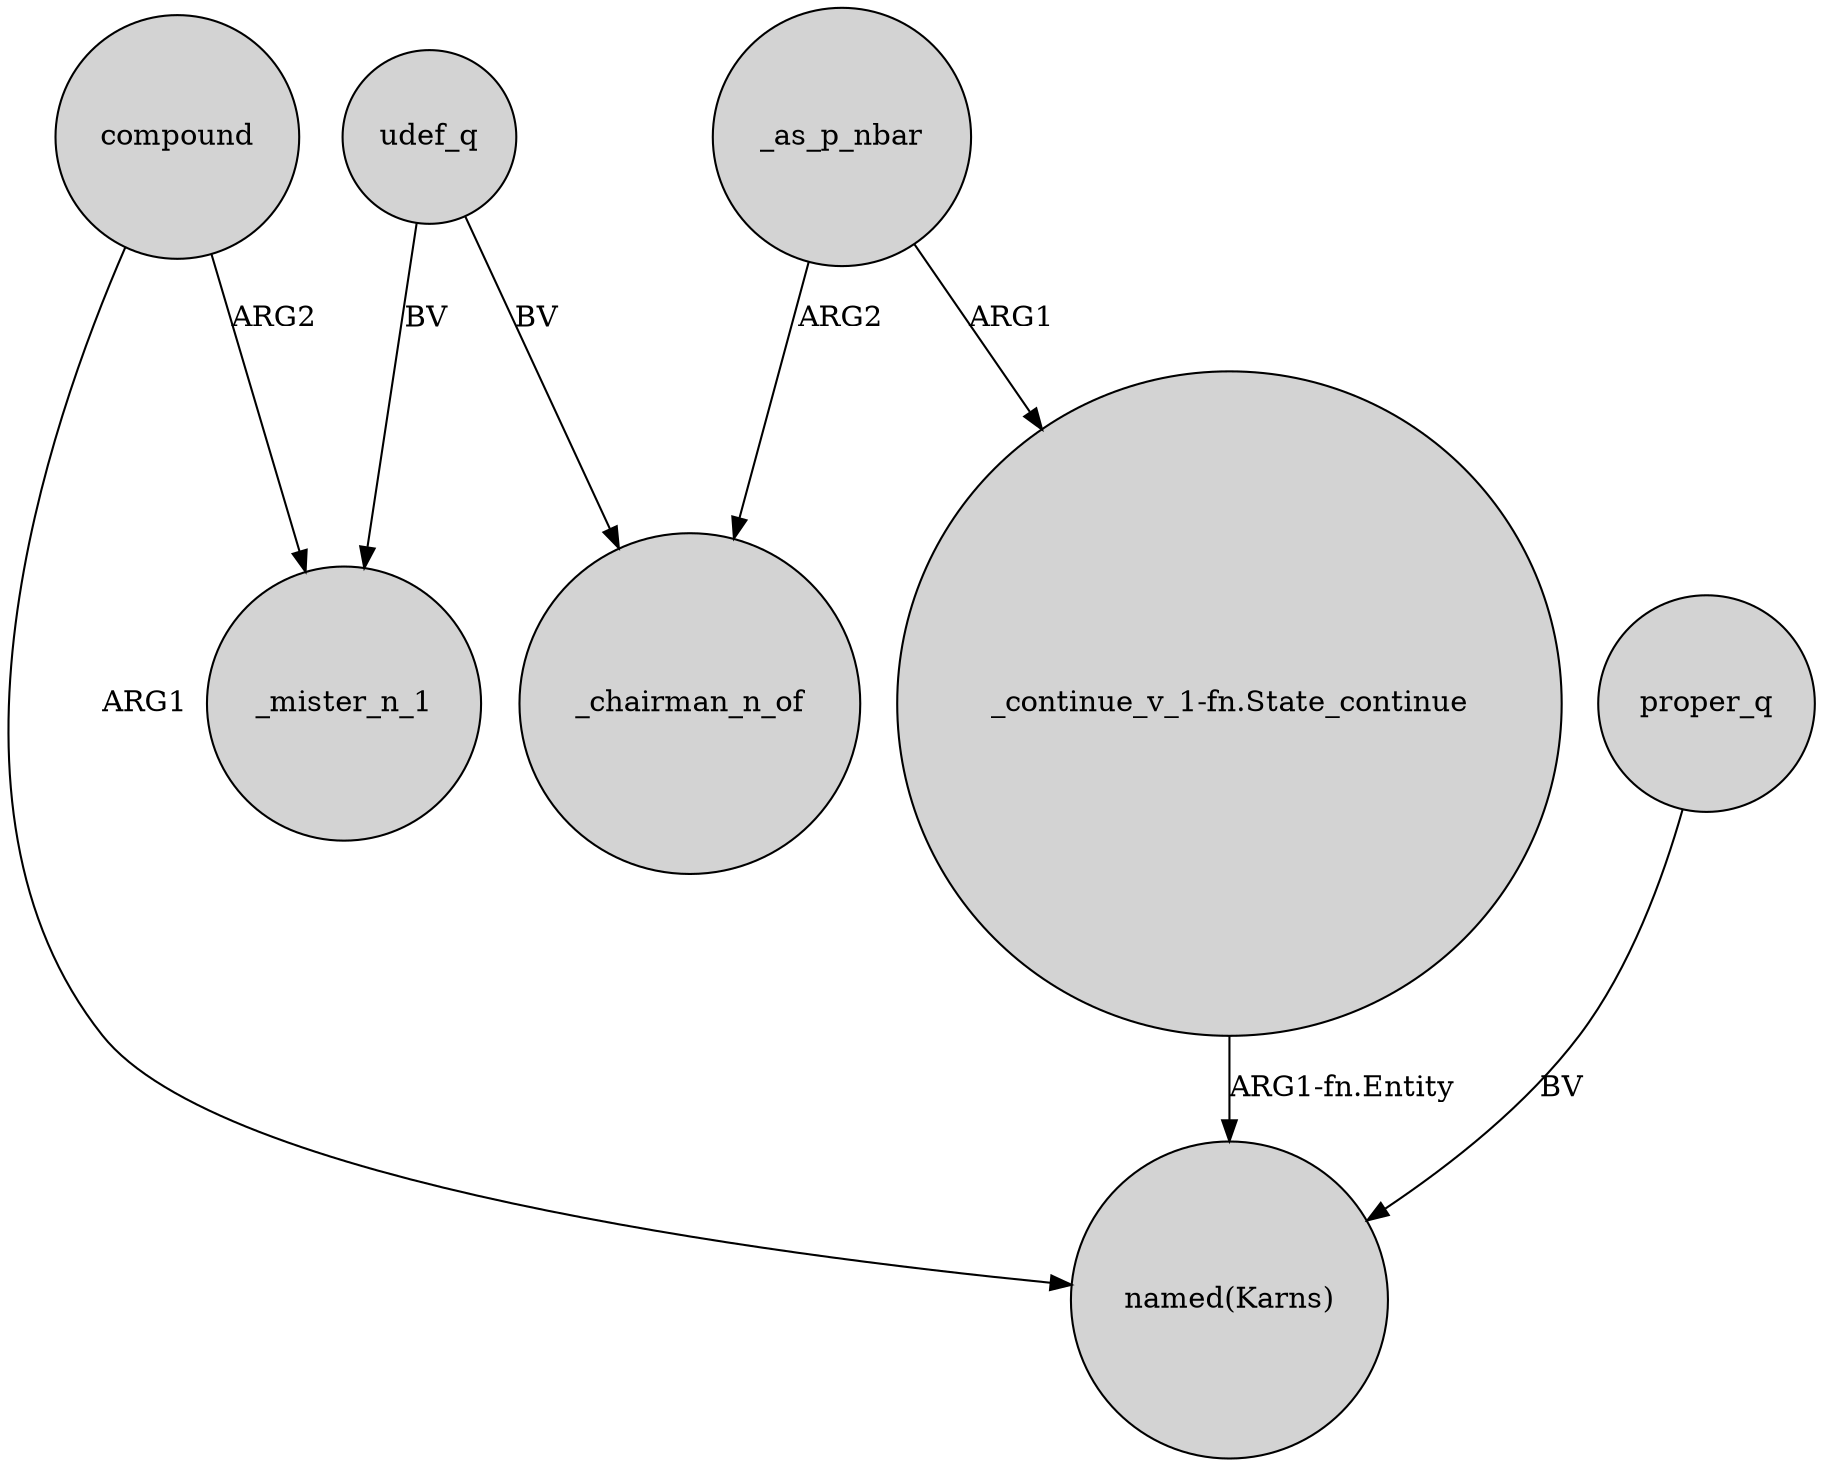 digraph {
	node [shape=circle style=filled]
	compound -> _mister_n_1 [label=ARG2]
	udef_q -> _mister_n_1 [label=BV]
	"_continue_v_1-fn.State_continue" -> "named(Karns)" [label="ARG1-fn.Entity"]
	_as_p_nbar -> "_continue_v_1-fn.State_continue" [label=ARG1]
	udef_q -> _chairman_n_of [label=BV]
	proper_q -> "named(Karns)" [label=BV]
	compound -> "named(Karns)" [label=ARG1]
	_as_p_nbar -> _chairman_n_of [label=ARG2]
}
